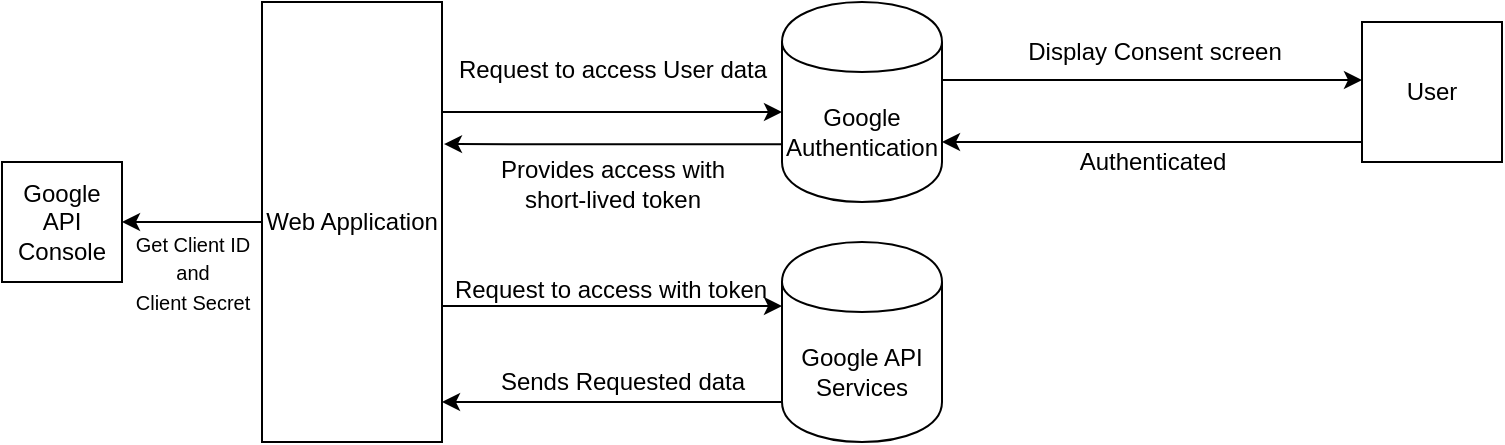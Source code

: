 <mxfile version="12.6.2" type="github"><diagram id="C5RBs43oDa-KdzZeNtuy" name="Page-1"><mxGraphModel dx="868" dy="401" grid="1" gridSize="10" guides="1" tooltips="1" connect="1" arrows="1" fold="1" page="1" pageScale="1" pageWidth="827" pageHeight="1169" math="0" shadow="0"><root><mxCell id="WIyWlLk6GJQsqaUBKTNV-0"/><mxCell id="WIyWlLk6GJQsqaUBKTNV-1" parent="WIyWlLk6GJQsqaUBKTNV-0"/><mxCell id="TPyLeS1teH2CKWg-7BtM-19" value="Google API&lt;br&gt;Console" style="rounded=0;whiteSpace=wrap;html=1;" vertex="1" parent="WIyWlLk6GJQsqaUBKTNV-1"><mxGeometry x="20" y="200" width="60" height="60" as="geometry"/></mxCell><mxCell id="TPyLeS1teH2CKWg-7BtM-20" style="edgeStyle=orthogonalEdgeStyle;rounded=0;orthogonalLoop=1;jettySize=auto;html=1;entryX=1;entryY=0.5;entryDx=0;entryDy=0;" edge="1" parent="WIyWlLk6GJQsqaUBKTNV-1" source="TPyLeS1teH2CKWg-7BtM-22" target="TPyLeS1teH2CKWg-7BtM-19"><mxGeometry relative="1" as="geometry"/></mxCell><mxCell id="TPyLeS1teH2CKWg-7BtM-21" style="edgeStyle=orthogonalEdgeStyle;rounded=0;orthogonalLoop=1;jettySize=auto;html=1;exitX=1;exitY=0.25;exitDx=0;exitDy=0;" edge="1" parent="WIyWlLk6GJQsqaUBKTNV-1" source="TPyLeS1teH2CKWg-7BtM-22" target="TPyLeS1teH2CKWg-7BtM-25"><mxGeometry relative="1" as="geometry"><Array as="points"><mxPoint x="370" y="175"/><mxPoint x="370" y="175"/></Array></mxGeometry></mxCell><mxCell id="TPyLeS1teH2CKWg-7BtM-22" value="Web Application" style="rounded=0;whiteSpace=wrap;html=1;" vertex="1" parent="WIyWlLk6GJQsqaUBKTNV-1"><mxGeometry x="150" y="120" width="90" height="220" as="geometry"/></mxCell><mxCell id="TPyLeS1teH2CKWg-7BtM-23" style="edgeStyle=orthogonalEdgeStyle;rounded=0;orthogonalLoop=1;jettySize=auto;html=1;" edge="1" parent="WIyWlLk6GJQsqaUBKTNV-1"><mxGeometry relative="1" as="geometry"><mxPoint x="490" y="159" as="sourcePoint"/><mxPoint x="700" y="159" as="targetPoint"/><Array as="points"><mxPoint x="650" y="159"/><mxPoint x="650" y="159"/></Array></mxGeometry></mxCell><mxCell id="TPyLeS1teH2CKWg-7BtM-24" style="edgeStyle=orthogonalEdgeStyle;rounded=0;orthogonalLoop=1;jettySize=auto;html=1;exitX=0;exitY=0.7;exitDx=0;exitDy=0;entryX=1.011;entryY=0.323;entryDx=0;entryDy=0;entryPerimeter=0;" edge="1" parent="WIyWlLk6GJQsqaUBKTNV-1" source="TPyLeS1teH2CKWg-7BtM-25" target="TPyLeS1teH2CKWg-7BtM-22"><mxGeometry relative="1" as="geometry"><Array as="points"><mxPoint x="410" y="191"/></Array></mxGeometry></mxCell><mxCell id="TPyLeS1teH2CKWg-7BtM-25" value="Google Authentication" style="shape=cylinder;whiteSpace=wrap;html=1;boundedLbl=1;backgroundOutline=1;container=1;" vertex="1" parent="WIyWlLk6GJQsqaUBKTNV-1"><mxGeometry x="410" y="120" width="80" height="100" as="geometry"><mxRectangle x="370" y="110" width="150" height="20" as="alternateBounds"/></mxGeometry></mxCell><mxCell id="TPyLeS1teH2CKWg-7BtM-26" style="edgeStyle=orthogonalEdgeStyle;rounded=0;orthogonalLoop=1;jettySize=auto;html=1;exitX=0;exitY=0.7;exitDx=0;exitDy=0;entryX=1;entryY=0.909;entryDx=0;entryDy=0;entryPerimeter=0;" edge="1" parent="WIyWlLk6GJQsqaUBKTNV-1" source="TPyLeS1teH2CKWg-7BtM-27" target="TPyLeS1teH2CKWg-7BtM-22"><mxGeometry relative="1" as="geometry"><Array as="points"><mxPoint x="410" y="320"/></Array></mxGeometry></mxCell><mxCell id="TPyLeS1teH2CKWg-7BtM-27" value="Google API Services" style="shape=cylinder;whiteSpace=wrap;html=1;boundedLbl=1;backgroundOutline=1;" vertex="1" parent="WIyWlLk6GJQsqaUBKTNV-1"><mxGeometry x="410" y="240" width="80" height="100" as="geometry"/></mxCell><mxCell id="TPyLeS1teH2CKWg-7BtM-28" style="edgeStyle=orthogonalEdgeStyle;rounded=0;orthogonalLoop=1;jettySize=auto;html=1;exitX=0;exitY=0.75;exitDx=0;exitDy=0;entryX=1;entryY=0.7;entryDx=0;entryDy=0;" edge="1" parent="WIyWlLk6GJQsqaUBKTNV-1" source="TPyLeS1teH2CKWg-7BtM-29" target="TPyLeS1teH2CKWg-7BtM-25"><mxGeometry relative="1" as="geometry"><Array as="points"><mxPoint x="700" y="190"/></Array></mxGeometry></mxCell><mxCell id="TPyLeS1teH2CKWg-7BtM-29" value="User" style="rounded=0;whiteSpace=wrap;html=1;" vertex="1" parent="WIyWlLk6GJQsqaUBKTNV-1"><mxGeometry x="700" y="130" width="70" height="70" as="geometry"/></mxCell><mxCell id="TPyLeS1teH2CKWg-7BtM-30" value="&lt;font style=&quot;font-size: 10px&quot;&gt;Get Client ID&lt;br&gt;and&lt;br&gt;Client Secret&lt;/font&gt;" style="text;html=1;align=center;verticalAlign=middle;resizable=0;points=[];autosize=1;" vertex="1" parent="WIyWlLk6GJQsqaUBKTNV-1"><mxGeometry x="80" y="230" width="70" height="50" as="geometry"/></mxCell><mxCell id="TPyLeS1teH2CKWg-7BtM-31" value="Request to access User data" style="text;html=1;align=center;verticalAlign=middle;resizable=0;points=[];autosize=1;" vertex="1" parent="WIyWlLk6GJQsqaUBKTNV-1"><mxGeometry x="240" y="144" width="170" height="20" as="geometry"/></mxCell><mxCell id="TPyLeS1teH2CKWg-7BtM-32" value="Display Consent screen" style="text;html=1;align=center;verticalAlign=middle;resizable=0;points=[];autosize=1;" vertex="1" parent="WIyWlLk6GJQsqaUBKTNV-1"><mxGeometry x="526" y="135" width="140" height="20" as="geometry"/></mxCell><mxCell id="TPyLeS1teH2CKWg-7BtM-33" value="Authenticated" style="text;html=1;align=center;verticalAlign=middle;resizable=0;points=[];autosize=1;" vertex="1" parent="WIyWlLk6GJQsqaUBKTNV-1"><mxGeometry x="550" y="190" width="90" height="20" as="geometry"/></mxCell><mxCell id="TPyLeS1teH2CKWg-7BtM-34" value="Provides access with &lt;br&gt;short-lived&amp;nbsp;token" style="text;html=1;align=center;verticalAlign=middle;resizable=0;points=[];autosize=1;" vertex="1" parent="WIyWlLk6GJQsqaUBKTNV-1"><mxGeometry x="260" y="196" width="130" height="30" as="geometry"/></mxCell><mxCell id="TPyLeS1teH2CKWg-7BtM-35" value="Sends Requested data" style="text;html=1;align=center;verticalAlign=middle;resizable=0;points=[];autosize=1;" vertex="1" parent="WIyWlLk6GJQsqaUBKTNV-1"><mxGeometry x="260" y="300" width="140" height="20" as="geometry"/></mxCell><mxCell id="TPyLeS1teH2CKWg-7BtM-36" value="" style="endArrow=classic;html=1;entryX=0;entryY=0.5;entryDx=0;entryDy=0;" edge="1" parent="WIyWlLk6GJQsqaUBKTNV-1"><mxGeometry width="50" height="50" relative="1" as="geometry"><mxPoint x="240" y="272" as="sourcePoint"/><mxPoint x="410" y="272" as="targetPoint"/></mxGeometry></mxCell><mxCell id="TPyLeS1teH2CKWg-7BtM-37" value="Request to access with token" style="text;html=1;align=center;verticalAlign=middle;resizable=0;points=[];autosize=1;" vertex="1" parent="WIyWlLk6GJQsqaUBKTNV-1"><mxGeometry x="239" y="254" width="170" height="20" as="geometry"/></mxCell></root></mxGraphModel></diagram></mxfile>